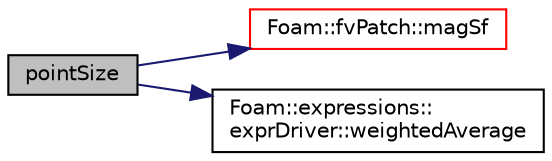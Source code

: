 digraph "pointSize"
{
  bgcolor="transparent";
  edge [fontname="Helvetica",fontsize="10",labelfontname="Helvetica",labelfontsize="10"];
  node [fontname="Helvetica",fontsize="10",shape=record];
  rankdir="LR";
  Node1 [label="pointSize",height=0.2,width=0.4,color="black", fillcolor="grey75", style="filled" fontcolor="black"];
  Node1 -> Node2 [color="midnightblue",fontsize="10",style="solid",fontname="Helvetica"];
  Node2 [label="Foam::fvPatch::magSf",height=0.2,width=0.4,color="red",URL="$classFoam_1_1fvPatch.html#af3911113e534bb184d697a9add80c55c",tooltip="Return face area magnitudes. "];
  Node1 -> Node3 [color="midnightblue",fontsize="10",style="solid",fontname="Helvetica"];
  Node3 [label="Foam::expressions::\lexprDriver::weightedAverage",height=0.2,width=0.4,color="black",URL="$classFoam_1_1expressions_1_1exprDriver.html#afb730e28d683d529819c103d599d9999",tooltip="The (global) weighted average of a field, with stabilisation. "];
}
